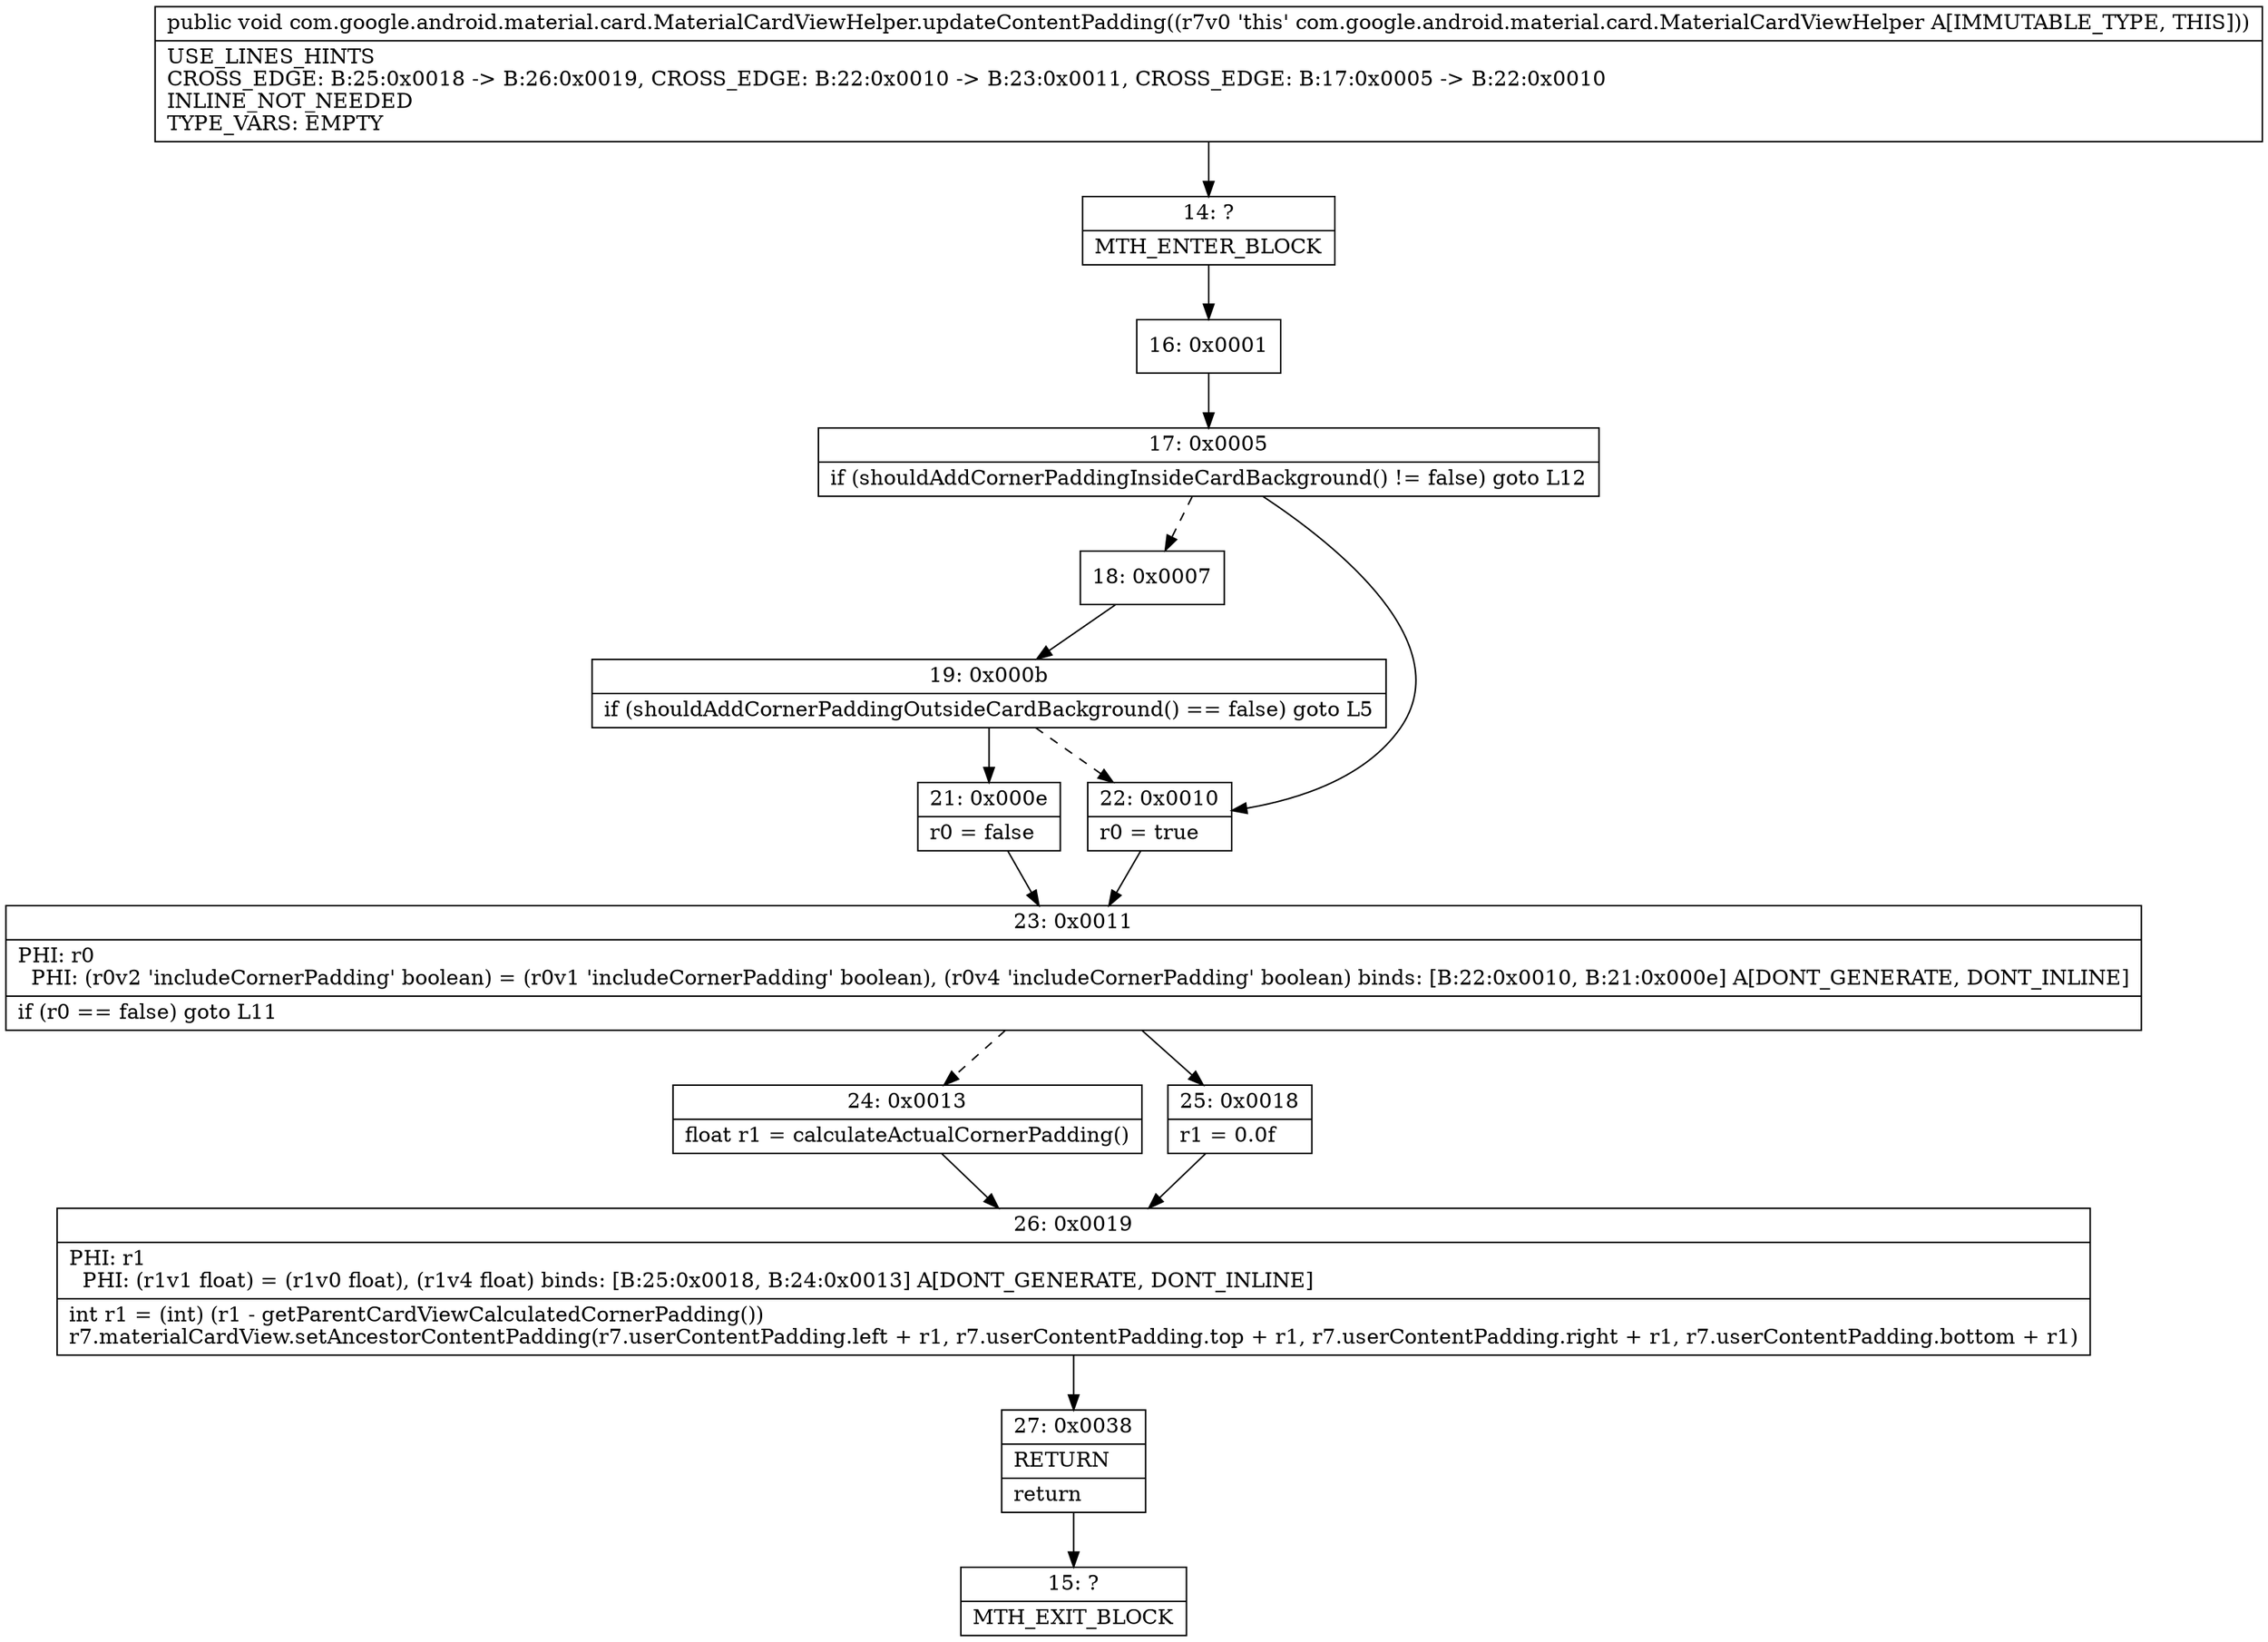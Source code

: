 digraph "CFG forcom.google.android.material.card.MaterialCardViewHelper.updateContentPadding()V" {
Node_14 [shape=record,label="{14\:\ ?|MTH_ENTER_BLOCK\l}"];
Node_16 [shape=record,label="{16\:\ 0x0001}"];
Node_17 [shape=record,label="{17\:\ 0x0005|if (shouldAddCornerPaddingInsideCardBackground() != false) goto L12\l}"];
Node_18 [shape=record,label="{18\:\ 0x0007}"];
Node_19 [shape=record,label="{19\:\ 0x000b|if (shouldAddCornerPaddingOutsideCardBackground() == false) goto L5\l}"];
Node_21 [shape=record,label="{21\:\ 0x000e|r0 = false\l}"];
Node_23 [shape=record,label="{23\:\ 0x0011|PHI: r0 \l  PHI: (r0v2 'includeCornerPadding' boolean) = (r0v1 'includeCornerPadding' boolean), (r0v4 'includeCornerPadding' boolean) binds: [B:22:0x0010, B:21:0x000e] A[DONT_GENERATE, DONT_INLINE]\l|if (r0 == false) goto L11\l}"];
Node_24 [shape=record,label="{24\:\ 0x0013|float r1 = calculateActualCornerPadding()\l}"];
Node_26 [shape=record,label="{26\:\ 0x0019|PHI: r1 \l  PHI: (r1v1 float) = (r1v0 float), (r1v4 float) binds: [B:25:0x0018, B:24:0x0013] A[DONT_GENERATE, DONT_INLINE]\l|int r1 = (int) (r1 \- getParentCardViewCalculatedCornerPadding())\lr7.materialCardView.setAncestorContentPadding(r7.userContentPadding.left + r1, r7.userContentPadding.top + r1, r7.userContentPadding.right + r1, r7.userContentPadding.bottom + r1)\l}"];
Node_27 [shape=record,label="{27\:\ 0x0038|RETURN\l|return\l}"];
Node_15 [shape=record,label="{15\:\ ?|MTH_EXIT_BLOCK\l}"];
Node_25 [shape=record,label="{25\:\ 0x0018|r1 = 0.0f\l}"];
Node_22 [shape=record,label="{22\:\ 0x0010|r0 = true\l}"];
MethodNode[shape=record,label="{public void com.google.android.material.card.MaterialCardViewHelper.updateContentPadding((r7v0 'this' com.google.android.material.card.MaterialCardViewHelper A[IMMUTABLE_TYPE, THIS]))  | USE_LINES_HINTS\lCROSS_EDGE: B:25:0x0018 \-\> B:26:0x0019, CROSS_EDGE: B:22:0x0010 \-\> B:23:0x0011, CROSS_EDGE: B:17:0x0005 \-\> B:22:0x0010\lINLINE_NOT_NEEDED\lTYPE_VARS: EMPTY\l}"];
MethodNode -> Node_14;Node_14 -> Node_16;
Node_16 -> Node_17;
Node_17 -> Node_18[style=dashed];
Node_17 -> Node_22;
Node_18 -> Node_19;
Node_19 -> Node_21;
Node_19 -> Node_22[style=dashed];
Node_21 -> Node_23;
Node_23 -> Node_24[style=dashed];
Node_23 -> Node_25;
Node_24 -> Node_26;
Node_26 -> Node_27;
Node_27 -> Node_15;
Node_25 -> Node_26;
Node_22 -> Node_23;
}

